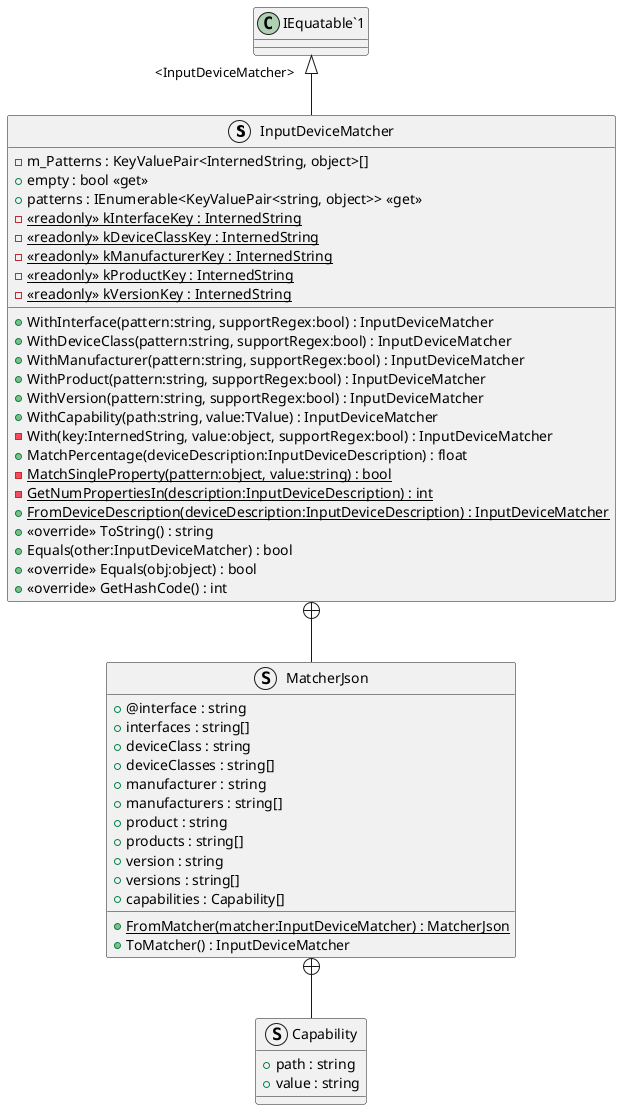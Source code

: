 @startuml
struct InputDeviceMatcher {
    - m_Patterns : KeyValuePair<InternedString, object>[]
    + empty : bool <<get>>
    + patterns : IEnumerable<KeyValuePair<string, object>> <<get>>
    + WithInterface(pattern:string, supportRegex:bool) : InputDeviceMatcher
    + WithDeviceClass(pattern:string, supportRegex:bool) : InputDeviceMatcher
    + WithManufacturer(pattern:string, supportRegex:bool) : InputDeviceMatcher
    + WithProduct(pattern:string, supportRegex:bool) : InputDeviceMatcher
    + WithVersion(pattern:string, supportRegex:bool) : InputDeviceMatcher
    + WithCapability(path:string, value:TValue) : InputDeviceMatcher
    - With(key:InternedString, value:object, supportRegex:bool) : InputDeviceMatcher
    + MatchPercentage(deviceDescription:InputDeviceDescription) : float
    - {static} MatchSingleProperty(pattern:object, value:string) : bool
    - {static} GetNumPropertiesIn(description:InputDeviceDescription) : int
    + {static} FromDeviceDescription(deviceDescription:InputDeviceDescription) : InputDeviceMatcher
    + <<override>> ToString() : string
    + Equals(other:InputDeviceMatcher) : bool
    + <<override>> Equals(obj:object) : bool
    + <<override>> GetHashCode() : int
    - {static} <<readonly>> kInterfaceKey : InternedString
    - {static} <<readonly>> kDeviceClassKey : InternedString
    - {static} <<readonly>> kManufacturerKey : InternedString
    - {static} <<readonly>> kProductKey : InternedString
    - {static} <<readonly>> kVersionKey : InternedString
}
struct MatcherJson {
    + @interface : string
    + interfaces : string[]
    + deviceClass : string
    + deviceClasses : string[]
    + manufacturer : string
    + manufacturers : string[]
    + product : string
    + products : string[]
    + version : string
    + versions : string[]
    + capabilities : Capability[]
    + {static} FromMatcher(matcher:InputDeviceMatcher) : MatcherJson
    + ToMatcher() : InputDeviceMatcher
}
struct Capability {
    + path : string
    + value : string
}
"IEquatable`1" "<InputDeviceMatcher>" <|-- InputDeviceMatcher
InputDeviceMatcher +-- MatcherJson
MatcherJson +-- Capability
@enduml
